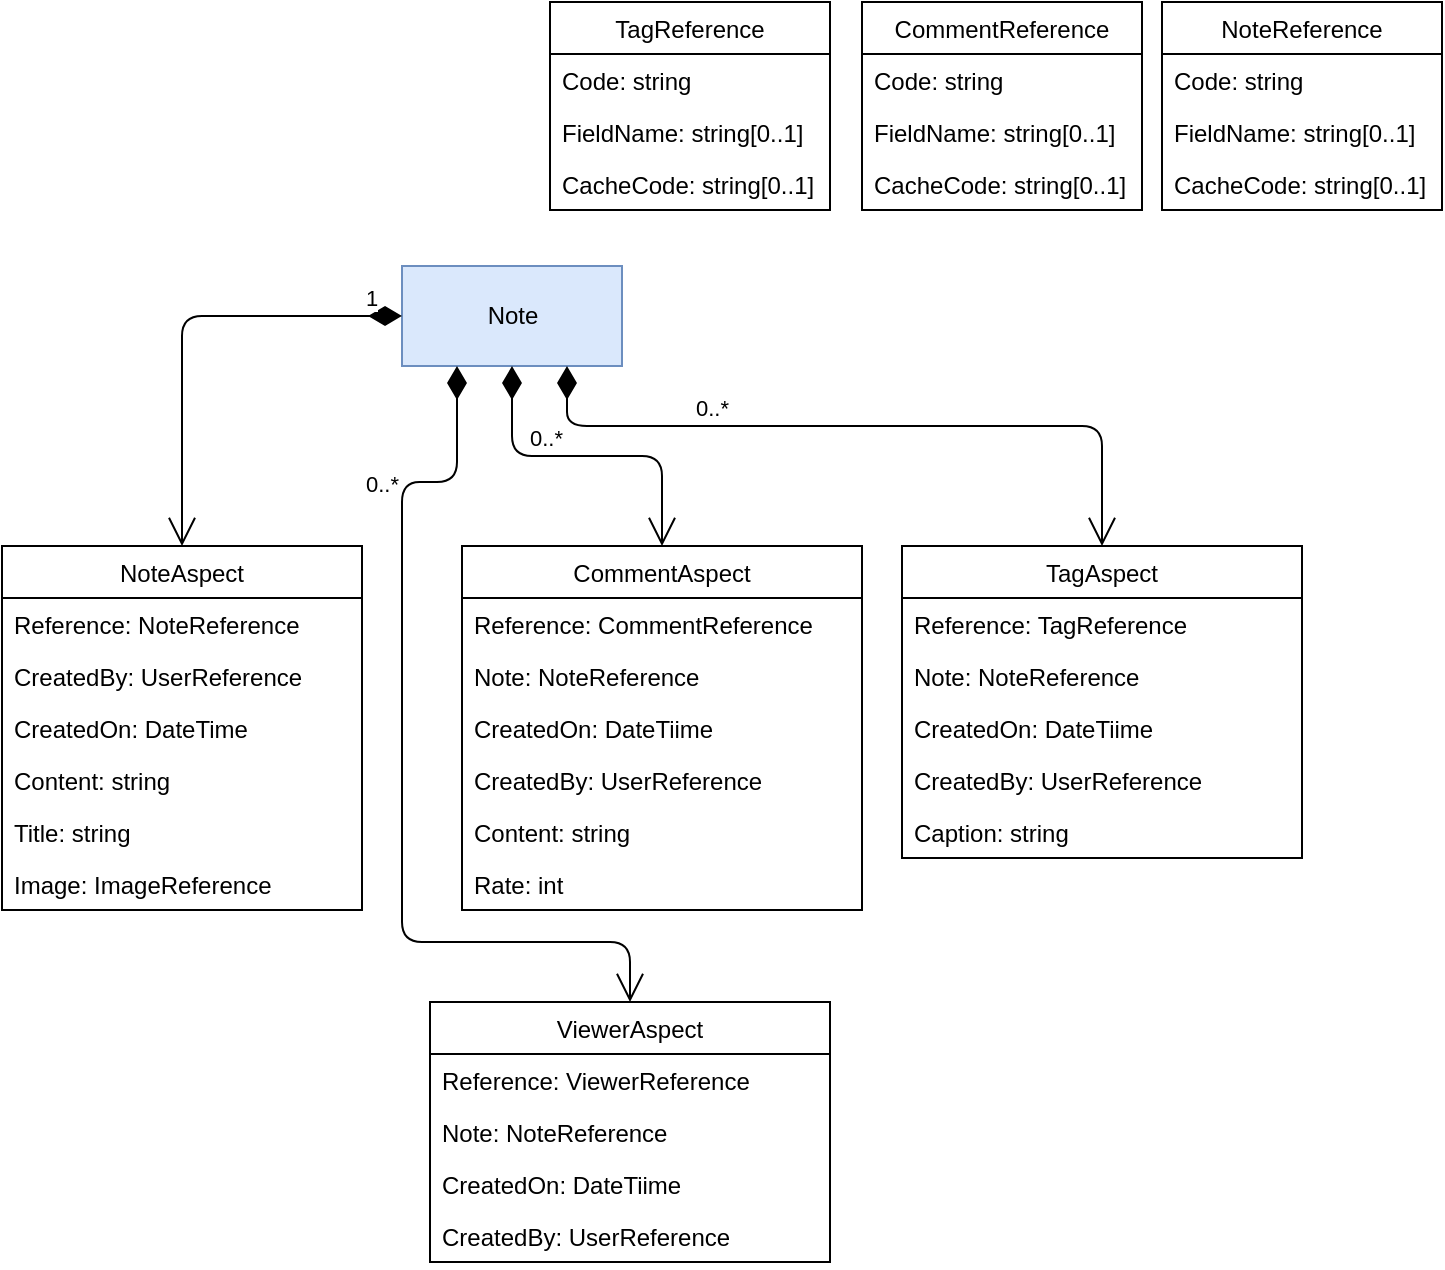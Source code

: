 <mxfile version="13.9.9" type="device"><diagram id="IazYgNBv6oHyas796eoi" name="Page-1"><mxGraphModel dx="879" dy="933" grid="1" gridSize="10" guides="1" tooltips="1" connect="1" arrows="1" fold="1" page="1" pageScale="1" pageWidth="827" pageHeight="1169" math="0" shadow="0"><root><mxCell id="0"/><mxCell id="1" parent="0"/><mxCell id="YHb2TpEid1AWg5_QDtQE-1" value="NoteAspect" style="swimlane;fontStyle=0;childLayout=stackLayout;horizontal=1;startSize=26;fillColor=none;horizontalStack=0;resizeParent=1;resizeParentMax=0;resizeLast=0;collapsible=1;marginBottom=0;" parent="1" vertex="1"><mxGeometry x="70" y="482" width="180" height="182" as="geometry"/></mxCell><mxCell id="YHb2TpEid1AWg5_QDtQE-2" value="Reference: NoteReference" style="text;strokeColor=none;fillColor=none;align=left;verticalAlign=top;spacingLeft=4;spacingRight=4;overflow=hidden;rotatable=0;points=[[0,0.5],[1,0.5]];portConstraint=eastwest;" parent="YHb2TpEid1AWg5_QDtQE-1" vertex="1"><mxGeometry y="26" width="180" height="26" as="geometry"/></mxCell><mxCell id="YHb2TpEid1AWg5_QDtQE-7" value="CreatedBy: UserReference" style="text;strokeColor=none;fillColor=none;align=left;verticalAlign=top;spacingLeft=4;spacingRight=4;overflow=hidden;rotatable=0;points=[[0,0.5],[1,0.5]];portConstraint=eastwest;" parent="YHb2TpEid1AWg5_QDtQE-1" vertex="1"><mxGeometry y="52" width="180" height="26" as="geometry"/></mxCell><mxCell id="YHb2TpEid1AWg5_QDtQE-3" value="CreatedOn: DateTime" style="text;strokeColor=none;fillColor=none;align=left;verticalAlign=top;spacingLeft=4;spacingRight=4;overflow=hidden;rotatable=0;points=[[0,0.5],[1,0.5]];portConstraint=eastwest;" parent="YHb2TpEid1AWg5_QDtQE-1" vertex="1"><mxGeometry y="78" width="180" height="26" as="geometry"/></mxCell><mxCell id="YHb2TpEid1AWg5_QDtQE-4" value="Content: string" style="text;strokeColor=none;fillColor=none;align=left;verticalAlign=top;spacingLeft=4;spacingRight=4;overflow=hidden;rotatable=0;points=[[0,0.5],[1,0.5]];portConstraint=eastwest;" parent="YHb2TpEid1AWg5_QDtQE-1" vertex="1"><mxGeometry y="104" width="180" height="26" as="geometry"/></mxCell><mxCell id="YHb2TpEid1AWg5_QDtQE-17" value="Title: string" style="text;strokeColor=none;fillColor=none;align=left;verticalAlign=top;spacingLeft=4;spacingRight=4;overflow=hidden;rotatable=0;points=[[0,0.5],[1,0.5]];portConstraint=eastwest;" parent="YHb2TpEid1AWg5_QDtQE-1" vertex="1"><mxGeometry y="130" width="180" height="26" as="geometry"/></mxCell><mxCell id="swxx2mr4jj7gh1zFwD9b-16" value="Image: ImageReference" style="text;strokeColor=none;fillColor=none;align=left;verticalAlign=top;spacingLeft=4;spacingRight=4;overflow=hidden;rotatable=0;points=[[0,0.5],[1,0.5]];portConstraint=eastwest;" vertex="1" parent="YHb2TpEid1AWg5_QDtQE-1"><mxGeometry y="156" width="180" height="26" as="geometry"/></mxCell><mxCell id="YHb2TpEid1AWg5_QDtQE-5" value="Note" style="html=1;fillColor=#dae8fc;strokeColor=#6c8ebf;" parent="1" vertex="1"><mxGeometry x="270" y="342" width="110" height="50" as="geometry"/></mxCell><mxCell id="YHb2TpEid1AWg5_QDtQE-8" value="NoteReference" style="swimlane;fontStyle=0;childLayout=stackLayout;horizontal=1;startSize=26;fillColor=none;horizontalStack=0;resizeParent=1;resizeParentMax=0;resizeLast=0;collapsible=1;marginBottom=0;" parent="1" vertex="1"><mxGeometry x="650" y="210" width="140" height="104" as="geometry"/></mxCell><mxCell id="YHb2TpEid1AWg5_QDtQE-9" value="Code: string" style="text;strokeColor=none;fillColor=none;align=left;verticalAlign=top;spacingLeft=4;spacingRight=4;overflow=hidden;rotatable=0;points=[[0,0.5],[1,0.5]];portConstraint=eastwest;" parent="YHb2TpEid1AWg5_QDtQE-8" vertex="1"><mxGeometry y="26" width="140" height="26" as="geometry"/></mxCell><mxCell id="YHb2TpEid1AWg5_QDtQE-10" value="FieldName: string[0..1]" style="text;strokeColor=none;fillColor=none;align=left;verticalAlign=top;spacingLeft=4;spacingRight=4;overflow=hidden;rotatable=0;points=[[0,0.5],[1,0.5]];portConstraint=eastwest;" parent="YHb2TpEid1AWg5_QDtQE-8" vertex="1"><mxGeometry y="52" width="140" height="26" as="geometry"/></mxCell><mxCell id="YHb2TpEid1AWg5_QDtQE-11" value="CacheCode: string[0..1]" style="text;strokeColor=none;fillColor=none;align=left;verticalAlign=top;spacingLeft=4;spacingRight=4;overflow=hidden;rotatable=0;points=[[0,0.5],[1,0.5]];portConstraint=eastwest;" parent="YHb2TpEid1AWg5_QDtQE-8" vertex="1"><mxGeometry y="78" width="140" height="26" as="geometry"/></mxCell><mxCell id="swxx2mr4jj7gh1zFwD9b-1" value="CommentAspect" style="swimlane;fontStyle=0;childLayout=stackLayout;horizontal=1;startSize=26;fillColor=none;horizontalStack=0;resizeParent=1;resizeParentMax=0;resizeLast=0;collapsible=1;marginBottom=0;" vertex="1" parent="1"><mxGeometry x="300" y="482" width="200" height="182" as="geometry"/></mxCell><mxCell id="swxx2mr4jj7gh1zFwD9b-2" value="Reference: CommentReference" style="text;strokeColor=none;fillColor=none;align=left;verticalAlign=top;spacingLeft=4;spacingRight=4;overflow=hidden;rotatable=0;points=[[0,0.5],[1,0.5]];portConstraint=eastwest;" vertex="1" parent="swxx2mr4jj7gh1zFwD9b-1"><mxGeometry y="26" width="200" height="26" as="geometry"/></mxCell><mxCell id="swxx2mr4jj7gh1zFwD9b-3" value="Note: NoteReference" style="text;strokeColor=none;fillColor=none;align=left;verticalAlign=top;spacingLeft=4;spacingRight=4;overflow=hidden;rotatable=0;points=[[0,0.5],[1,0.5]];portConstraint=eastwest;" vertex="1" parent="swxx2mr4jj7gh1zFwD9b-1"><mxGeometry y="52" width="200" height="26" as="geometry"/></mxCell><mxCell id="swxx2mr4jj7gh1zFwD9b-4" value="CreatedOn: DateTiime" style="text;strokeColor=none;fillColor=none;align=left;verticalAlign=top;spacingLeft=4;spacingRight=4;overflow=hidden;rotatable=0;points=[[0,0.5],[1,0.5]];portConstraint=eastwest;" vertex="1" parent="swxx2mr4jj7gh1zFwD9b-1"><mxGeometry y="78" width="200" height="26" as="geometry"/></mxCell><mxCell id="swxx2mr4jj7gh1zFwD9b-5" value="CreatedBy: UserReference" style="text;strokeColor=none;fillColor=none;align=left;verticalAlign=top;spacingLeft=4;spacingRight=4;overflow=hidden;rotatable=0;points=[[0,0.5],[1,0.5]];portConstraint=eastwest;" vertex="1" parent="swxx2mr4jj7gh1zFwD9b-1"><mxGeometry y="104" width="200" height="26" as="geometry"/></mxCell><mxCell id="swxx2mr4jj7gh1zFwD9b-10" value="Content: string" style="text;strokeColor=none;fillColor=none;align=left;verticalAlign=top;spacingLeft=4;spacingRight=4;overflow=hidden;rotatable=0;points=[[0,0.5],[1,0.5]];portConstraint=eastwest;" vertex="1" parent="swxx2mr4jj7gh1zFwD9b-1"><mxGeometry y="130" width="200" height="26" as="geometry"/></mxCell><mxCell id="swxx2mr4jj7gh1zFwD9b-11" value="Rate: int" style="text;strokeColor=none;fillColor=none;align=left;verticalAlign=top;spacingLeft=4;spacingRight=4;overflow=hidden;rotatable=0;points=[[0,0.5],[1,0.5]];portConstraint=eastwest;" vertex="1" parent="swxx2mr4jj7gh1zFwD9b-1"><mxGeometry y="156" width="200" height="26" as="geometry"/></mxCell><mxCell id="swxx2mr4jj7gh1zFwD9b-6" value="CommentReference" style="swimlane;fontStyle=0;childLayout=stackLayout;horizontal=1;startSize=26;fillColor=none;horizontalStack=0;resizeParent=1;resizeParentMax=0;resizeLast=0;collapsible=1;marginBottom=0;" vertex="1" parent="1"><mxGeometry x="500" y="210" width="140" height="104" as="geometry"/></mxCell><mxCell id="swxx2mr4jj7gh1zFwD9b-7" value="Code: string" style="text;strokeColor=none;fillColor=none;align=left;verticalAlign=top;spacingLeft=4;spacingRight=4;overflow=hidden;rotatable=0;points=[[0,0.5],[1,0.5]];portConstraint=eastwest;" vertex="1" parent="swxx2mr4jj7gh1zFwD9b-6"><mxGeometry y="26" width="140" height="26" as="geometry"/></mxCell><mxCell id="swxx2mr4jj7gh1zFwD9b-8" value="FieldName: string[0..1]" style="text;strokeColor=none;fillColor=none;align=left;verticalAlign=top;spacingLeft=4;spacingRight=4;overflow=hidden;rotatable=0;points=[[0,0.5],[1,0.5]];portConstraint=eastwest;" vertex="1" parent="swxx2mr4jj7gh1zFwD9b-6"><mxGeometry y="52" width="140" height="26" as="geometry"/></mxCell><mxCell id="swxx2mr4jj7gh1zFwD9b-9" value="CacheCode: string[0..1]" style="text;strokeColor=none;fillColor=none;align=left;verticalAlign=top;spacingLeft=4;spacingRight=4;overflow=hidden;rotatable=0;points=[[0,0.5],[1,0.5]];portConstraint=eastwest;" vertex="1" parent="swxx2mr4jj7gh1zFwD9b-6"><mxGeometry y="78" width="140" height="26" as="geometry"/></mxCell><mxCell id="swxx2mr4jj7gh1zFwD9b-12" value="1" style="endArrow=open;html=1;endSize=12;startArrow=diamondThin;startSize=14;startFill=1;edgeStyle=orthogonalEdgeStyle;align=left;verticalAlign=bottom;exitX=0;exitY=0.5;exitDx=0;exitDy=0;entryX=0.5;entryY=0;entryDx=0;entryDy=0;" edge="1" parent="1" source="YHb2TpEid1AWg5_QDtQE-5" target="YHb2TpEid1AWg5_QDtQE-1"><mxGeometry x="-0.822" relative="1" as="geometry"><mxPoint x="210" y="492" as="sourcePoint"/><mxPoint x="370" y="492" as="targetPoint"/><mxPoint as="offset"/></mxGeometry></mxCell><mxCell id="swxx2mr4jj7gh1zFwD9b-13" value="0..*" style="endArrow=open;html=1;endSize=12;startArrow=diamondThin;startSize=14;startFill=1;edgeStyle=orthogonalEdgeStyle;align=left;verticalAlign=bottom;exitX=0.5;exitY=1;exitDx=0;exitDy=0;entryX=0.5;entryY=0;entryDx=0;entryDy=0;" edge="1" parent="1" source="YHb2TpEid1AWg5_QDtQE-5" target="swxx2mr4jj7gh1zFwD9b-1"><mxGeometry x="-0.388" relative="1" as="geometry"><mxPoint x="210" y="492" as="sourcePoint"/><mxPoint x="370" y="492" as="targetPoint"/><mxPoint x="1" as="offset"/></mxGeometry></mxCell><mxCell id="swxx2mr4jj7gh1zFwD9b-18" value="TagReference" style="swimlane;fontStyle=0;childLayout=stackLayout;horizontal=1;startSize=26;fillColor=none;horizontalStack=0;resizeParent=1;resizeParentMax=0;resizeLast=0;collapsible=1;marginBottom=0;" vertex="1" parent="1"><mxGeometry x="344" y="210" width="140" height="104" as="geometry"/></mxCell><mxCell id="swxx2mr4jj7gh1zFwD9b-19" value="Code: string" style="text;strokeColor=none;fillColor=none;align=left;verticalAlign=top;spacingLeft=4;spacingRight=4;overflow=hidden;rotatable=0;points=[[0,0.5],[1,0.5]];portConstraint=eastwest;" vertex="1" parent="swxx2mr4jj7gh1zFwD9b-18"><mxGeometry y="26" width="140" height="26" as="geometry"/></mxCell><mxCell id="swxx2mr4jj7gh1zFwD9b-20" value="FieldName: string[0..1]" style="text;strokeColor=none;fillColor=none;align=left;verticalAlign=top;spacingLeft=4;spacingRight=4;overflow=hidden;rotatable=0;points=[[0,0.5],[1,0.5]];portConstraint=eastwest;" vertex="1" parent="swxx2mr4jj7gh1zFwD9b-18"><mxGeometry y="52" width="140" height="26" as="geometry"/></mxCell><mxCell id="swxx2mr4jj7gh1zFwD9b-21" value="CacheCode: string[0..1]" style="text;strokeColor=none;fillColor=none;align=left;verticalAlign=top;spacingLeft=4;spacingRight=4;overflow=hidden;rotatable=0;points=[[0,0.5],[1,0.5]];portConstraint=eastwest;" vertex="1" parent="swxx2mr4jj7gh1zFwD9b-18"><mxGeometry y="78" width="140" height="26" as="geometry"/></mxCell><mxCell id="swxx2mr4jj7gh1zFwD9b-22" value="TagAspect" style="swimlane;fontStyle=0;childLayout=stackLayout;horizontal=1;startSize=26;fillColor=none;horizontalStack=0;resizeParent=1;resizeParentMax=0;resizeLast=0;collapsible=1;marginBottom=0;" vertex="1" parent="1"><mxGeometry x="520" y="482" width="200" height="156" as="geometry"/></mxCell><mxCell id="swxx2mr4jj7gh1zFwD9b-23" value="Reference: TagReference" style="text;strokeColor=none;fillColor=none;align=left;verticalAlign=top;spacingLeft=4;spacingRight=4;overflow=hidden;rotatable=0;points=[[0,0.5],[1,0.5]];portConstraint=eastwest;" vertex="1" parent="swxx2mr4jj7gh1zFwD9b-22"><mxGeometry y="26" width="200" height="26" as="geometry"/></mxCell><mxCell id="swxx2mr4jj7gh1zFwD9b-24" value="Note: NoteReference" style="text;strokeColor=none;fillColor=none;align=left;verticalAlign=top;spacingLeft=4;spacingRight=4;overflow=hidden;rotatable=0;points=[[0,0.5],[1,0.5]];portConstraint=eastwest;" vertex="1" parent="swxx2mr4jj7gh1zFwD9b-22"><mxGeometry y="52" width="200" height="26" as="geometry"/></mxCell><mxCell id="swxx2mr4jj7gh1zFwD9b-25" value="CreatedOn: DateTiime" style="text;strokeColor=none;fillColor=none;align=left;verticalAlign=top;spacingLeft=4;spacingRight=4;overflow=hidden;rotatable=0;points=[[0,0.5],[1,0.5]];portConstraint=eastwest;" vertex="1" parent="swxx2mr4jj7gh1zFwD9b-22"><mxGeometry y="78" width="200" height="26" as="geometry"/></mxCell><mxCell id="swxx2mr4jj7gh1zFwD9b-26" value="CreatedBy: UserReference" style="text;strokeColor=none;fillColor=none;align=left;verticalAlign=top;spacingLeft=4;spacingRight=4;overflow=hidden;rotatable=0;points=[[0,0.5],[1,0.5]];portConstraint=eastwest;" vertex="1" parent="swxx2mr4jj7gh1zFwD9b-22"><mxGeometry y="104" width="200" height="26" as="geometry"/></mxCell><mxCell id="swxx2mr4jj7gh1zFwD9b-27" value="Caption: string" style="text;strokeColor=none;fillColor=none;align=left;verticalAlign=top;spacingLeft=4;spacingRight=4;overflow=hidden;rotatable=0;points=[[0,0.5],[1,0.5]];portConstraint=eastwest;" vertex="1" parent="swxx2mr4jj7gh1zFwD9b-22"><mxGeometry y="130" width="200" height="26" as="geometry"/></mxCell><mxCell id="swxx2mr4jj7gh1zFwD9b-29" value="0..*" style="endArrow=open;html=1;endSize=12;startArrow=diamondThin;startSize=14;startFill=1;edgeStyle=orthogonalEdgeStyle;align=left;verticalAlign=bottom;exitX=0.75;exitY=1;exitDx=0;exitDy=0;entryX=0.5;entryY=0;entryDx=0;entryDy=0;" edge="1" parent="1" source="YHb2TpEid1AWg5_QDtQE-5" target="swxx2mr4jj7gh1zFwD9b-22"><mxGeometry x="-0.485" relative="1" as="geometry"><mxPoint x="350" y="492" as="sourcePoint"/><mxPoint x="510" y="492" as="targetPoint"/><Array as="points"><mxPoint x="353" y="422"/><mxPoint x="620" y="422"/></Array><mxPoint as="offset"/></mxGeometry></mxCell><mxCell id="swxx2mr4jj7gh1zFwD9b-31" value="ViewerAspect" style="swimlane;fontStyle=0;childLayout=stackLayout;horizontal=1;startSize=26;fillColor=none;horizontalStack=0;resizeParent=1;resizeParentMax=0;resizeLast=0;collapsible=1;marginBottom=0;" vertex="1" parent="1"><mxGeometry x="284" y="710" width="200" height="130" as="geometry"/></mxCell><mxCell id="swxx2mr4jj7gh1zFwD9b-32" value="Reference: ViewerReference" style="text;strokeColor=none;fillColor=none;align=left;verticalAlign=top;spacingLeft=4;spacingRight=4;overflow=hidden;rotatable=0;points=[[0,0.5],[1,0.5]];portConstraint=eastwest;" vertex="1" parent="swxx2mr4jj7gh1zFwD9b-31"><mxGeometry y="26" width="200" height="26" as="geometry"/></mxCell><mxCell id="swxx2mr4jj7gh1zFwD9b-33" value="Note: NoteReference" style="text;strokeColor=none;fillColor=none;align=left;verticalAlign=top;spacingLeft=4;spacingRight=4;overflow=hidden;rotatable=0;points=[[0,0.5],[1,0.5]];portConstraint=eastwest;" vertex="1" parent="swxx2mr4jj7gh1zFwD9b-31"><mxGeometry y="52" width="200" height="26" as="geometry"/></mxCell><mxCell id="swxx2mr4jj7gh1zFwD9b-34" value="CreatedOn: DateTiime" style="text;strokeColor=none;fillColor=none;align=left;verticalAlign=top;spacingLeft=4;spacingRight=4;overflow=hidden;rotatable=0;points=[[0,0.5],[1,0.5]];portConstraint=eastwest;" vertex="1" parent="swxx2mr4jj7gh1zFwD9b-31"><mxGeometry y="78" width="200" height="26" as="geometry"/></mxCell><mxCell id="swxx2mr4jj7gh1zFwD9b-35" value="CreatedBy: UserReference" style="text;strokeColor=none;fillColor=none;align=left;verticalAlign=top;spacingLeft=4;spacingRight=4;overflow=hidden;rotatable=0;points=[[0,0.5],[1,0.5]];portConstraint=eastwest;" vertex="1" parent="swxx2mr4jj7gh1zFwD9b-31"><mxGeometry y="104" width="200" height="26" as="geometry"/></mxCell><mxCell id="swxx2mr4jj7gh1zFwD9b-37" value="0..*" style="endArrow=open;html=1;endSize=12;startArrow=diamondThin;startSize=14;startFill=1;edgeStyle=orthogonalEdgeStyle;align=left;verticalAlign=bottom;exitX=0.25;exitY=1;exitDx=0;exitDy=0;entryX=0.5;entryY=0;entryDx=0;entryDy=0;" edge="1" parent="1" source="YHb2TpEid1AWg5_QDtQE-5" target="swxx2mr4jj7gh1zFwD9b-31"><mxGeometry x="-0.628" y="-10" relative="1" as="geometry"><mxPoint x="280" y="392" as="sourcePoint"/><mxPoint x="510" y="680" as="targetPoint"/><Array as="points"><mxPoint x="298" y="450"/><mxPoint x="270" y="450"/><mxPoint x="270" y="680"/><mxPoint x="384" y="680"/></Array><mxPoint x="-10" y="10" as="offset"/></mxGeometry></mxCell></root></mxGraphModel></diagram></mxfile>